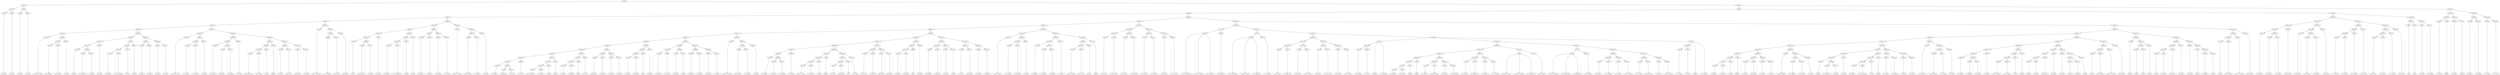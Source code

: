 digraph sample{
"L2506(0)"->"[C  E  G](0)"
"L2506(1)"->"[C  E  G](1)"
"L6083(2)"->"L2506(0)"
"L6083(2)"->"L2506(1)"
"L2506(2)"->"[C  E  G](2)"
"L2506(3)"->"[C  E  G](3)"
"L6083(3)"->"L2506(2)"
"L6083(3)"->"L2506(3)"
"L6083(1)"->"L6083(2)"
"L6083(1)"->"L6083(3)"
"L4242(0)"->"[Cis  D  F  G  B](0)"
"L3904(0)"->"[D  F  G  B](0)"
"L3637(0)"->"[F  G  A  B](0)"
"L6083(13)"->"L3904(0)"
"L6083(13)"->"L3637(0)"
"L4839(0)"->"[F  G  B](0)"
"L6083(12)"->"L6083(13)"
"L6083(12)"->"L4839(0)"
"L6083(11)"->"L4242(0)"
"L6083(11)"->"L6083(12)"
"L2394(0)"->"[C  E](0)"
"L4003(0)"->"[D  E  Gis  B](0)"
"L3715(0)"->"[C  E  A](0)"
"L6083(18)"->"L4003(0)"
"L6083(18)"->"L3715(0)"
"L6083(17)"->"L2394(0)"
"L6083(17)"->"L6083(18)"
"L2557(0)"->"[D  F  A](0)"
"L6083(16)"->"L6083(17)"
"L6083(16)"->"L2557(0)"
"L5211(0)"->"[D  E  Gis](0)"
"L4879(0)"->"[C  D  E  Gis  B](0)"
"L6083(21)"->"L5211(0)"
"L6083(21)"->"L4879(0)"
"L4247(0)"->"[C  A](0)"
"L6083(20)"->"L6083(21)"
"L6083(20)"->"L4247(0)"
"L4247(1)"->"[C  A](1)"
"L6083(19)"->"L6083(20)"
"L6083(19)"->"L4247(1)"
"L6083(15)"->"L6083(16)"
"L6083(15)"->"L6083(19)"
"L2506(4)"->"[C  E  G](4)"
"L2506(5)"->"[C  E  G](5)"
"L6083(23)"->"L2506(4)"
"L6083(23)"->"L2506(5)"
"L2506(6)"->"[C  E  G](6)"
"L2506(7)"->"[C  E  G](7)"
"L6083(24)"->"L2506(6)"
"L6083(24)"->"L2506(7)"
"L6083(22)"->"L6083(23)"
"L6083(22)"->"L6083(24)"
"L6083(14)"->"L6083(15)"
"L6083(14)"->"L6083(22)"
"L6083(10)"->"L6083(11)"
"L6083(10)"->"L6083(14)"
"L4242(1)"->"[Cis  D  F  G  B](1)"
"L3904(1)"->"[D  F  G  B](1)"
"L3637(1)"->"[F  G  A  B](1)"
"L6083(28)"->"L3904(1)"
"L6083(28)"->"L3637(1)"
"L4839(1)"->"[F  G  B](1)"
"L6083(27)"->"L6083(28)"
"L6083(27)"->"L4839(1)"
"L6083(26)"->"L4242(1)"
"L6083(26)"->"L6083(27)"
"L-1906(0)"->"[C  G  Ais](0)"
"L5073(0)"->"[C  Fis  A](0)"
"L4221(0)"->"[C  F  Gis](0)"
"L6083(32)"->"L5073(0)"
"L6083(32)"->"L4221(0)"
"L6083(31)"->"L-1906(0)"
"L6083(31)"->"L6083(32)"
"L2506(8)"->"[C  E  G](8)"
"L6083(30)"->"L6083(31)"
"L6083(30)"->"L2506(8)"
"L3972(0)"->"[D  E  F  G  B](0)"
"L3904(2)"->"[D  F  G  B](2)"
"L6083(36)"->"L3972(0)"
"L6083(36)"->"L3904(2)"
"L2394(1)"->"[C  E](1)"
"L6083(35)"->"L6083(36)"
"L6083(35)"->"L2394(1)"
"L1758(0)"->"[rest](0)"
"L6083(34)"->"L6083(35)"
"L6083(34)"->"L1758(0)"
"L2506(9)"->"[C  E  G](9)"
"L2506(10)"->"[C  E  G](10)"
"L6083(38)"->"L2506(9)"
"L6083(38)"->"L2506(10)"
"L2506(11)"->"[C  E  G](11)"
"L2506(12)"->"[C  E  G](12)"
"L6083(39)"->"L2506(11)"
"L6083(39)"->"L2506(12)"
"L6083(37)"->"L6083(38)"
"L6083(37)"->"L6083(39)"
"L6083(33)"->"L6083(34)"
"L6083(33)"->"L6083(37)"
"L6083(29)"->"L6083(30)"
"L6083(29)"->"L6083(33)"
"L6083(25)"->"L6083(26)"
"L6083(25)"->"L6083(29)"
"L6083(9)"->"L6083(10)"
"L6083(9)"->"L6083(25)"
"L4242(2)"->"[Cis  D  F  G  B](2)"
"L3904(3)"->"[D  F  G  B](3)"
"L3637(2)"->"[F  G  A  B](2)"
"L6083(42)"->"L3904(3)"
"L6083(42)"->"L3637(2)"
"L4839(2)"->"[F  G  B](2)"
"L6083(41)"->"L6083(42)"
"L6083(41)"->"L4839(2)"
"L6083(40)"->"L4242(2)"
"L6083(40)"->"L6083(41)"
"L6083(8)"->"L6083(9)"
"L6083(8)"->"L6083(40)"
"L2394(2)"->"[C  E](2)"
"L4003(1)"->"[D  E  Gis  B](1)"
"L3715(1)"->"[C  E  A](1)"
"L6083(48)"->"L4003(1)"
"L6083(48)"->"L3715(1)"
"L6083(47)"->"L2394(2)"
"L6083(47)"->"L6083(48)"
"L2557(1)"->"[D  F  A](1)"
"L6083(46)"->"L6083(47)"
"L6083(46)"->"L2557(1)"
"L5211(1)"->"[D  E  Gis](1)"
"L4879(1)"->"[C  D  E  Gis  B](1)"
"L6083(51)"->"L5211(1)"
"L6083(51)"->"L4879(1)"
"L4247(2)"->"[C  A](2)"
"L6083(50)"->"L6083(51)"
"L6083(50)"->"L4247(2)"
"L4247(3)"->"[C  A](3)"
"L6083(49)"->"L6083(50)"
"L6083(49)"->"L4247(3)"
"L6083(45)"->"L6083(46)"
"L6083(45)"->"L6083(49)"
"L2506(13)"->"[C  E  G](13)"
"L2506(14)"->"[C  E  G](14)"
"L6083(53)"->"L2506(13)"
"L6083(53)"->"L2506(14)"
"L2506(15)"->"[C  E  G](15)"
"L2506(16)"->"[C  E  G](16)"
"L6083(54)"->"L2506(15)"
"L6083(54)"->"L2506(16)"
"L6083(52)"->"L6083(53)"
"L6083(52)"->"L6083(54)"
"L6083(44)"->"L6083(45)"
"L6083(44)"->"L6083(52)"
"L4242(3)"->"[Cis  D  F  G  B](3)"
"L3904(4)"->"[D  F  G  B](4)"
"L3637(3)"->"[F  G  A  B](3)"
"L6083(57)"->"L3904(4)"
"L6083(57)"->"L3637(3)"
"L4839(3)"->"[F  G  B](3)"
"L6083(56)"->"L6083(57)"
"L6083(56)"->"L4839(3)"
"L6083(55)"->"L4242(3)"
"L6083(55)"->"L6083(56)"
"L6083(43)"->"L6083(44)"
"L6083(43)"->"L6083(55)"
"L6083(7)"->"L6083(8)"
"L6083(7)"->"L6083(43)"
"L-1906(1)"->"[C  G  Ais](1)"
"L5073(1)"->"[C  Fis  A](1)"
"L4221(1)"->"[C  F  Gis](1)"
"L6083(70)"->"L5073(1)"
"L6083(70)"->"L4221(1)"
"L6083(69)"->"L-1906(1)"
"L6083(69)"->"L6083(70)"
"L2506(17)"->"[C  E  G](17)"
"L6083(68)"->"L6083(69)"
"L6083(68)"->"L2506(17)"
"L3972(1)"->"[D  E  F  G  B](1)"
"L3904(5)"->"[D  F  G  B](5)"
"L6083(73)"->"L3972(1)"
"L6083(73)"->"L3904(5)"
"L2394(3)"->"[C  E](3)"
"L6083(72)"->"L6083(73)"
"L6083(72)"->"L2394(3)"
"L1758(1)"->"[rest](1)"
"L6083(71)"->"L6083(72)"
"L6083(71)"->"L1758(1)"
"L6083(67)"->"L6083(68)"
"L6083(67)"->"L6083(71)"
"L3634(0)"->"[C  G  B](0)"
"L4070(0)"->"[D  E  Fis](0)"
"L6083(76)"->"L3634(0)"
"L6083(76)"->"L4070(0)"
"L3980(0)"->"[G](0)"
"L6083(75)"->"L6083(76)"
"L6083(75)"->"L3980(0)"
"L1815(0)"->"[D  G  B](0)"
"L6083(74)"->"L6083(75)"
"L6083(74)"->"L1815(0)"
"L6083(66)"->"L6083(67)"
"L6083(66)"->"L6083(74)"
"L5483(0)"->"[C  Dis  G](0)"
"L5483(1)"->"[C  Dis  G](1)"
"L6083(78)"->"L5483(0)"
"L6083(78)"->"L5483(1)"
"L1815(1)"->"[D  G  B](1)"
"L1815(2)"->"[D  G  B](2)"
"L6083(79)"->"L1815(1)"
"L6083(79)"->"L1815(2)"
"L6083(77)"->"L6083(78)"
"L6083(77)"->"L6083(79)"
"L6083(65)"->"L6083(66)"
"L6083(65)"->"L6083(77)"
"L3634(1)"->"[C  G  B](1)"
"L4070(1)"->"[D  E  Fis](1)"
"L6083(82)"->"L3634(1)"
"L6083(82)"->"L4070(1)"
"L3980(1)"->"[G](1)"
"L6083(81)"->"L6083(82)"
"L6083(81)"->"L3980(1)"
"L4839(4)"->"[F  G  B](4)"
"L6083(80)"->"L6083(81)"
"L6083(80)"->"L4839(4)"
"L6083(64)"->"L6083(65)"
"L6083(64)"->"L6083(80)"
"L5483(2)"->"[C  Dis  G](2)"
"L5483(3)"->"[C  Dis  G](3)"
"L6083(85)"->"L5483(2)"
"L6083(85)"->"L5483(3)"
"L1815(3)"->"[D  G  B](3)"
"L4314(0)"->"[G  B](0)"
"L6083(86)"->"L1815(3)"
"L6083(86)"->"L4314(0)"
"L6083(84)"->"L6083(85)"
"L6083(84)"->"L6083(86)"
"L2506(18)"->"[C  E  G](18)"
"L2506(19)"->"[C  E  G](19)"
"L6083(88)"->"L2506(18)"
"L6083(88)"->"L2506(19)"
"L2506(20)"->"[C  E  G](20)"
"L2506(21)"->"[C  E  G](21)"
"L6083(89)"->"L2506(20)"
"L6083(89)"->"L2506(21)"
"L6083(87)"->"L6083(88)"
"L6083(87)"->"L6083(89)"
"L6083(83)"->"L6083(84)"
"L6083(83)"->"L6083(87)"
"L6083(63)"->"L6083(64)"
"L6083(63)"->"L6083(83)"
"L4242(4)"->"[Cis  D  F  G  B](4)"
"L3904(6)"->"[D  F  G  B](6)"
"L3637(4)"->"[F  G  A  B](4)"
"L6083(92)"->"L3904(6)"
"L6083(92)"->"L3637(4)"
"L4839(5)"->"[F  G  B](5)"
"L6083(91)"->"L6083(92)"
"L6083(91)"->"L4839(5)"
"L6083(90)"->"L4242(4)"
"L6083(90)"->"L6083(91)"
"L6083(62)"->"L6083(63)"
"L6083(62)"->"L6083(90)"
"L-1906(2)"->"[C  G  Ais](2)"
"L5073(2)"->"[C  Fis  A](2)"
"L4221(2)"->"[C  F  Gis](2)"
"L6083(99)"->"L5073(2)"
"L6083(99)"->"L4221(2)"
"L6083(98)"->"L-1906(2)"
"L6083(98)"->"L6083(99)"
"L2506(22)"->"[C  E  G](22)"
"L6083(97)"->"L6083(98)"
"L6083(97)"->"L2506(22)"
"L3972(2)"->"[D  E  F  G  B](2)"
"L3904(7)"->"[D  F  G  B](7)"
"L6083(103)"->"L3972(2)"
"L6083(103)"->"L3904(7)"
"L2394(4)"->"[C  E](4)"
"L6083(102)"->"L6083(103)"
"L6083(102)"->"L2394(4)"
"L1758(2)"->"[rest](2)"
"L6083(101)"->"L6083(102)"
"L6083(101)"->"L1758(2)"
"L3634(2)"->"[C  G  B](2)"
"L4070(2)"->"[D  E  Fis](2)"
"L6083(106)"->"L3634(2)"
"L6083(106)"->"L4070(2)"
"L3980(2)"->"[G](2)"
"L6083(105)"->"L6083(106)"
"L6083(105)"->"L3980(2)"
"L1815(4)"->"[D  G  B](4)"
"L6083(104)"->"L6083(105)"
"L6083(104)"->"L1815(4)"
"L6083(100)"->"L6083(101)"
"L6083(100)"->"L6083(104)"
"L6083(96)"->"L6083(97)"
"L6083(96)"->"L6083(100)"
"L5483(4)"->"[C  Dis  G](4)"
"L5483(5)"->"[C  Dis  G](5)"
"L6083(108)"->"L5483(4)"
"L6083(108)"->"L5483(5)"
"L1815(5)"->"[D  G  B](5)"
"L1815(6)"->"[D  G  B](6)"
"L6083(109)"->"L1815(5)"
"L6083(109)"->"L1815(6)"
"L6083(107)"->"L6083(108)"
"L6083(107)"->"L6083(109)"
"L6083(95)"->"L6083(96)"
"L6083(95)"->"L6083(107)"
"L3634(3)"->"[C  G  B](3)"
"L4070(3)"->"[D  E  Fis](3)"
"L6083(112)"->"L3634(3)"
"L6083(112)"->"L4070(3)"
"L3980(3)"->"[G](3)"
"L6083(111)"->"L6083(112)"
"L6083(111)"->"L3980(3)"
"L4839(6)"->"[F  G  B](6)"
"L6083(110)"->"L6083(111)"
"L6083(110)"->"L4839(6)"
"L6083(94)"->"L6083(95)"
"L6083(94)"->"L6083(110)"
"L5483(6)"->"[C  Dis  G](6)"
"L5483(7)"->"[C  Dis  G](7)"
"L6083(115)"->"L5483(6)"
"L6083(115)"->"L5483(7)"
"L1815(7)"->"[D  G  B](7)"
"L4314(1)"->"[G  B](1)"
"L6083(116)"->"L1815(7)"
"L6083(116)"->"L4314(1)"
"L6083(114)"->"L6083(115)"
"L6083(114)"->"L6083(116)"
"L2506(23)"->"[C  E  G](23)"
"L2506(24)"->"[C  E  G](24)"
"L6083(118)"->"L2506(23)"
"L6083(118)"->"L2506(24)"
"L2506(25)"->"[C  E  G](25)"
"L2506(26)"->"[C  E  G](26)"
"L6083(119)"->"L2506(25)"
"L6083(119)"->"L2506(26)"
"L6083(117)"->"L6083(118)"
"L6083(117)"->"L6083(119)"
"L6083(113)"->"L6083(114)"
"L6083(113)"->"L6083(117)"
"L6083(93)"->"L6083(94)"
"L6083(93)"->"L6083(113)"
"L6083(61)"->"L6083(62)"
"L6083(61)"->"L6083(93)"
"L4242(5)"->"[Cis  D  F  G  B](5)"
"L3904(8)"->"[D  F  G  B](8)"
"L3637(5)"->"[F  G  A  B](5)"
"L6083(123)"->"L3904(8)"
"L6083(123)"->"L3637(5)"
"L4839(7)"->"[F  G  B](7)"
"L6083(122)"->"L6083(123)"
"L6083(122)"->"L4839(7)"
"L6083(121)"->"L4242(5)"
"L6083(121)"->"L6083(122)"
"L-1906(3)"->"[C  G  Ais](3)"
"L5073(3)"->"[C  Fis  A](3)"
"L4221(3)"->"[C  F  Gis](3)"
"L6083(127)"->"L5073(3)"
"L6083(127)"->"L4221(3)"
"L6083(126)"->"L-1906(3)"
"L6083(126)"->"L6083(127)"
"L2506(27)"->"[C  E  G](27)"
"L6083(125)"->"L6083(126)"
"L6083(125)"->"L2506(27)"
"L3972(3)"->"[D  E  F  G  B](3)"
"L3904(9)"->"[D  F  G  B](9)"
"L6083(130)"->"L3972(3)"
"L6083(130)"->"L3904(9)"
"L2394(5)"->"[C  E](5)"
"L6083(129)"->"L6083(130)"
"L6083(129)"->"L2394(5)"
"L1758(3)"->"[rest](3)"
"L6083(128)"->"L6083(129)"
"L6083(128)"->"L1758(3)"
"L6083(124)"->"L6083(125)"
"L6083(124)"->"L6083(128)"
"L6083(120)"->"L6083(121)"
"L6083(120)"->"L6083(124)"
"L6083(60)"->"L6083(61)"
"L6083(60)"->"L6083(120)"
"L3475(0)"->"[C  F  G  A](0)"
"L-2247(0)"->"[C  D  E  F  A](0)"
"L6083(133)"->"L3475(0)"
"L6083(133)"->"L-2247(0)"
"L4780(0)"->"[C  D  F  A](0)"
"L3963(0)"->"[C  D  F  A  B](0)"
"L6083(134)"->"L4780(0)"
"L6083(134)"->"L3963(0)"
"L6083(132)"->"L6083(133)"
"L6083(132)"->"L6083(134)"
"L3475(1)"->"[C  F  G  A](1)"
"L-2247(1)"->"[C  D  E  F  A](1)"
"L6083(136)"->"L3475(1)"
"L6083(136)"->"L-2247(1)"
"L4780(1)"->"[C  D  F  A](1)"
"L3963(1)"->"[C  D  F  A  B](1)"
"L6083(137)"->"L4780(1)"
"L6083(137)"->"L3963(1)"
"L6083(135)"->"L6083(136)"
"L6083(135)"->"L6083(137)"
"L6083(131)"->"L6083(132)"
"L6083(131)"->"L6083(135)"
"L6083(59)"->"L6083(60)"
"L6083(59)"->"L6083(131)"
"L5638(0)"->"[C  Cis  D  E  Ais](0)"
"L5638(0)"->"[C  Dis  E  F  Ais](0)"
"L5638(0)"->"[C  E  Fis  Ais](0)"
"L2561(0)"->"[C  E  G  Ais](0)"
"L5731(0)"->"L5638(0)"
"L5731(0)"->"L2561(0)"
"L5638(1)"->"[C  Cis  D  E  Ais](1)"
"L5638(1)"->"[C  Dis  E  F  Ais](1)"
"L5638(1)"->"[C  E  Fis  Ais](1)"
"L2561(1)"->"[C  E  G  Ais](1)"
"L5731(1)"->"L5638(1)"
"L5731(1)"->"L2561(1)"
"L3475(2)"->"[C  F  G  A](2)"
"L-2247(2)"->"[C  D  E  F  A](2)"
"L6083(144)"->"L3475(2)"
"L6083(144)"->"L-2247(2)"
"L4780(2)"->"[C  D  F  A](2)"
"L3963(2)"->"[C  D  F  A  B](2)"
"L6083(145)"->"L4780(2)"
"L6083(145)"->"L3963(2)"
"L6083(143)"->"L6083(144)"
"L6083(143)"->"L6083(145)"
"L3475(3)"->"[C  F  G  A](3)"
"L-2247(3)"->"[C  D  E  F  A](3)"
"L6083(147)"->"L3475(3)"
"L6083(147)"->"L-2247(3)"
"L4780(3)"->"[C  D  F  A](3)"
"L3963(3)"->"[C  D  F  A  B](3)"
"L6083(148)"->"L4780(3)"
"L6083(148)"->"L3963(3)"
"L6083(146)"->"L6083(147)"
"L6083(146)"->"L6083(148)"
"L6083(142)"->"L6083(143)"
"L6083(142)"->"L6083(146)"
"L3475(4)"->"[C  F  G  A](4)"
"L-2006(0)"->"[C  D  E](0)"
"L6083(149)"->"L3475(4)"
"L6083(149)"->"L-2006(0)"
"L5705(0)"->"[C  Ais](0)"
"L5705(0)"->"L6083(149)"
"L5705(0)"->"[C  G  A  Ais](0)"
"L5501(0)"->"[F  A  Ais](0)"
"L-2162(0)"->"[C  D  E  A](0)"
"L6079(0)"->"L5501(0)"
"L6079(0)"->"L-2162(0)"
"L5104(0)"->"[F  A](0)"
"L6083(155)"->"L6079(0)"
"L6083(155)"->"L5104(0)"
"L1758(4)"->"[rest](4)"
"L6083(154)"->"L6083(155)"
"L6083(154)"->"L1758(4)"
"L3475(5)"->"[C  F  G  A](5)"
"L-2247(4)"->"[C  D  E  F  A](4)"
"L6083(157)"->"L3475(5)"
"L6083(157)"->"L-2247(4)"
"L4780(4)"->"[C  D  F  A](4)"
"L3963(4)"->"[C  D  F  A  B](4)"
"L6083(158)"->"L4780(4)"
"L6083(158)"->"L3963(4)"
"L6083(156)"->"L6083(157)"
"L6083(156)"->"L6083(158)"
"L6083(153)"->"L6083(154)"
"L6083(153)"->"L6083(156)"
"L3475(6)"->"[C  F  G  A](6)"
"L-2247(5)"->"[C  D  E  F  A](5)"
"L6083(160)"->"L3475(6)"
"L6083(160)"->"L-2247(5)"
"L4780(5)"->"[C  D  F  A](5)"
"L3963(5)"->"[C  D  F  A  B](5)"
"L6083(161)"->"L4780(5)"
"L6083(161)"->"L3963(5)"
"L6083(159)"->"L6083(160)"
"L6083(159)"->"L6083(161)"
"L6083(152)"->"L6083(153)"
"L6083(152)"->"L6083(159)"
"L5638(2)"->"[C  Cis  D  E  Ais](2)"
"L5638(2)"->"[C  Dis  E  F  Ais](2)"
"L5638(2)"->"[C  E  Fis  Ais](2)"
"L2561(2)"->"[C  E  G  Ais](2)"
"L5731(2)"->"L5638(2)"
"L5731(2)"->"L2561(2)"
"L6083(151)"->"L6083(152)"
"L6083(151)"->"L5731(2)"
"L5638(3)"->"[C  Cis  D  E  Ais](3)"
"L5638(3)"->"[C  Dis  E  F  Ais](3)"
"L5638(3)"->"[C  E  Fis  Ais](3)"
"L2561(3)"->"[C  E  G  Ais](3)"
"L5731(3)"->"L5638(3)"
"L5731(3)"->"L2561(3)"
"L3475(7)"->"[C  F  G  A](7)"
"L-2247(6)"->"[C  D  E  F  A](6)"
"L6083(165)"->"L3475(7)"
"L6083(165)"->"L-2247(6)"
"L4780(6)"->"[C  D  F  A](6)"
"L3963(6)"->"[C  D  F  A  B](6)"
"L6083(166)"->"L4780(6)"
"L6083(166)"->"L3963(6)"
"L6083(164)"->"L6083(165)"
"L6083(164)"->"L6083(166)"
"L3475(8)"->"[C  F  G  A](8)"
"L-2247(7)"->"[C  D  E  F  A](7)"
"L6083(168)"->"L3475(8)"
"L6083(168)"->"L-2247(7)"
"L4780(7)"->"[C  D  F  A](7)"
"L3963(7)"->"[C  D  F  A  B](7)"
"L6083(169)"->"L4780(7)"
"L6083(169)"->"L3963(7)"
"L6083(167)"->"L6083(168)"
"L6083(167)"->"L6083(169)"
"L6083(163)"->"L6083(164)"
"L6083(163)"->"L6083(167)"
"L6083(162)"->"L5731(3)"
"L6083(162)"->"L6083(163)"
"L6083(150)"->"L6083(151)"
"L6083(150)"->"L6083(162)"
"L3475(9)"->"[C  F  G  A](9)"
"L-2006(1)"->"[C  D  E](1)"
"L6083(170)"->"L3475(9)"
"L6083(170)"->"L-2006(1)"
"L5705(1)"->"[C  Ais](1)"
"L5705(1)"->"L6083(170)"
"L5705(1)"->"[C  G  A  Ais](1)"
"L6082(0)"->"L5705(0)"
"L6082(0)"->"L6083(150)"
"L6082(0)"->"L5705(1)"
"L6083(141)"->"L6083(142)"
"L6083(141)"->"L6082(0)"
"L6083(140)"->"L5731(1)"
"L6083(140)"->"L6083(141)"
"L6083(139)"->"L5731(0)"
"L6083(139)"->"L6083(140)"
"L5501(1)"->"[F  A  Ais](1)"
"L-2162(1)"->"[C  D  E  A](1)"
"L6079(1)"->"L5501(1)"
"L6079(1)"->"L-2162(1)"
"L5104(1)"->"[F  A](1)"
"L6083(179)"->"L6079(1)"
"L6083(179)"->"L5104(1)"
"L1758(5)"->"[rest](5)"
"L6083(178)"->"L6083(179)"
"L6083(178)"->"L1758(5)"
"L2506(28)"->"[C  E  G](28)"
"L2506(29)"->"[C  E  G](29)"
"L6083(181)"->"L2506(28)"
"L6083(181)"->"L2506(29)"
"L2506(30)"->"[C  E  G](30)"
"L2506(31)"->"[C  E  G](31)"
"L6083(182)"->"L2506(30)"
"L6083(182)"->"L2506(31)"
"L6083(180)"->"L6083(181)"
"L6083(180)"->"L6083(182)"
"L6083(177)"->"L6083(178)"
"L6083(177)"->"L6083(180)"
"L4242(6)"->"[Cis  D  F  G  B](6)"
"L3904(10)"->"[D  F  G  B](10)"
"L3637(6)"->"[F  G  A  B](6)"
"L6083(185)"->"L3904(10)"
"L6083(185)"->"L3637(6)"
"L4839(8)"->"[F  G  B](8)"
"L6083(184)"->"L6083(185)"
"L6083(184)"->"L4839(8)"
"L6083(183)"->"L4242(6)"
"L6083(183)"->"L6083(184)"
"L6083(176)"->"L6083(177)"
"L6083(176)"->"L6083(183)"
"L2394(6)"->"[C  E](6)"
"L4003(2)"->"[D  E  Gis  B](2)"
"L3715(2)"->"[C  E  A](2)"
"L6083(190)"->"L4003(2)"
"L6083(190)"->"L3715(2)"
"L6083(189)"->"L2394(6)"
"L6083(189)"->"L6083(190)"
"L2557(2)"->"[D  F  A](2)"
"L6083(188)"->"L6083(189)"
"L6083(188)"->"L2557(2)"
"L5211(2)"->"[D  E  Gis](2)"
"L4879(2)"->"[C  D  E  Gis  B](2)"
"L6083(193)"->"L5211(2)"
"L6083(193)"->"L4879(2)"
"L4247(4)"->"[C  A](4)"
"L6083(192)"->"L6083(193)"
"L6083(192)"->"L4247(4)"
"L4247(5)"->"[C  A](5)"
"L6083(191)"->"L6083(192)"
"L6083(191)"->"L4247(5)"
"L6083(187)"->"L6083(188)"
"L6083(187)"->"L6083(191)"
"L2506(32)"->"[C  E  G](32)"
"L2506(33)"->"[C  E  G](33)"
"L6083(195)"->"L2506(32)"
"L6083(195)"->"L2506(33)"
"L2506(34)"->"[C  E  G](34)"
"L2506(35)"->"[C  E  G](35)"
"L6083(196)"->"L2506(34)"
"L6083(196)"->"L2506(35)"
"L6083(194)"->"L6083(195)"
"L6083(194)"->"L6083(196)"
"L6083(186)"->"L6083(187)"
"L6083(186)"->"L6083(194)"
"L6083(175)"->"L6083(176)"
"L6083(175)"->"L6083(186)"
"L4242(7)"->"[Cis  D  F  G  B](7)"
"L3904(11)"->"[D  F  G  B](11)"
"L3637(7)"->"[F  G  A  B](7)"
"L6083(199)"->"L3904(11)"
"L6083(199)"->"L3637(7)"
"L4839(9)"->"[F  G  B](9)"
"L6083(198)"->"L6083(199)"
"L6083(198)"->"L4839(9)"
"L6083(197)"->"L4242(7)"
"L6083(197)"->"L6083(198)"
"L6083(174)"->"L6083(175)"
"L6083(174)"->"L6083(197)"
"L-1906(4)"->"[C  G  Ais](4)"
"L5073(4)"->"[C  Fis  A](4)"
"L4221(4)"->"[C  F  Gis](4)"
"L6083(205)"->"L5073(4)"
"L6083(205)"->"L4221(4)"
"L6083(204)"->"L-1906(4)"
"L6083(204)"->"L6083(205)"
"L2506(36)"->"[C  E  G](36)"
"L6083(203)"->"L6083(204)"
"L6083(203)"->"L2506(36)"
"L3972(4)"->"[D  E  F  G  B](4)"
"L3904(12)"->"[D  F  G  B](12)"
"L6083(208)"->"L3972(4)"
"L6083(208)"->"L3904(12)"
"L2394(7)"->"[C  E](7)"
"L6083(207)"->"L6083(208)"
"L6083(207)"->"L2394(7)"
"L1758(6)"->"[rest](6)"
"L6083(206)"->"L6083(207)"
"L6083(206)"->"L1758(6)"
"L6083(202)"->"L6083(203)"
"L6083(202)"->"L6083(206)"
"L4314(2)"->"[G  B](2)"
"L1821(0)"->"[C  G  A](0)"
"L6083(212)"->"L4314(2)"
"L6083(212)"->"L1821(0)"
"L-2136(0)"->"[Cis  G  Ais](0)"
"L6083(211)"->"L6083(212)"
"L6083(211)"->"L-2136(0)"
"L1815(8)"->"[D  G  B](8)"
"L6083(210)"->"L6083(211)"
"L6083(210)"->"L1815(8)"
"L2506(37)"->"[C  E  G](37)"
"L4197(0)"->"[E  G](0)"
"L2506(38)"->"[C  E  G](38)"
"L6083(215)"->"L4197(0)"
"L6083(215)"->"L2506(38)"
"L2394(8)"->"[C  E](8)"
"L6083(214)"->"L6083(215)"
"L6083(214)"->"L2394(8)"
"L6083(213)"->"L2506(37)"
"L6083(213)"->"L6083(214)"
"L6083(209)"->"L6083(210)"
"L6083(209)"->"L6083(213)"
"L6083(201)"->"L6083(202)"
"L6083(201)"->"L6083(209)"
"L4314(3)"->"[G  B](3)"
"L3904(13)"->"[D  F  G  B](13)"
"L6083(218)"->"L4314(3)"
"L6083(218)"->"L3904(13)"
"L4242(8)"->"[Cis  D  F  G  B](8)"
"L6083(217)"->"L6083(218)"
"L6083(217)"->"L4242(8)"
"L-2090(0)"->"[E  F  G  B](0)"
"L6083(216)"->"L6083(217)"
"L6083(216)"->"L-2090(0)"
"L6083(200)"->"L6083(201)"
"L6083(200)"->"L6083(216)"
"L6083(173)"->"L6083(174)"
"L6083(173)"->"L6083(200)"
"L2394(9)"->"[C  E](9)"
"L3926(0)"->"[E  B](0)"
"L4372(0)"->"[C  D](0)"
"L6083(222)"->"L3926(0)"
"L6083(222)"->"L4372(0)"
"L3389(0)"->"[A  B](0)"
"L6083(221)"->"L6083(222)"
"L6083(221)"->"L3389(0)"
"L6083(220)"->"L2394(9)"
"L6083(220)"->"L6083(221)"
"L4314(4)"->"[G  B](4)"
"L1821(1)"->"[C  G  A](1)"
"L6083(226)"->"L4314(4)"
"L6083(226)"->"L1821(1)"
"L-2136(1)"->"[Cis  G  Ais](1)"
"L6083(225)"->"L6083(226)"
"L6083(225)"->"L-2136(1)"
"L1815(9)"->"[D  G  B](9)"
"L6083(224)"->"L6083(225)"
"L6083(224)"->"L1815(9)"
"L2506(39)"->"[C  E  G](39)"
"L4197(1)"->"[E  G](1)"
"L2506(40)"->"[C  E  G](40)"
"L2394(10)"->"[C  E](10)"
"L6083(229)"->"L2506(40)"
"L6083(229)"->"L2394(10)"
"L6083(228)"->"L4197(1)"
"L6083(228)"->"L6083(229)"
"L6083(227)"->"L2506(39)"
"L6083(227)"->"L6083(228)"
"L6083(223)"->"L6083(224)"
"L6083(223)"->"L6083(227)"
"L6083(219)"->"L6083(220)"
"L6083(219)"->"L6083(223)"
"L6083(172)"->"L6083(173)"
"L6083(172)"->"L6083(219)"
"L4314(5)"->"[G  B](5)"
"L3904(14)"->"[D  F  G  B](14)"
"L6083(232)"->"L4314(5)"
"L6083(232)"->"L3904(14)"
"L4242(9)"->"[Cis  D  F  G  B](9)"
"L6083(231)"->"L6083(232)"
"L6083(231)"->"L4242(9)"
"L-2090(1)"->"[E  F  G  B](1)"
"L6083(230)"->"L6083(231)"
"L6083(230)"->"L-2090(1)"
"L6083(171)"->"L6083(172)"
"L6083(171)"->"L6083(230)"
"L6083(138)"->"L6083(139)"
"L6083(138)"->"L6083(171)"
"L6083(58)"->"L6083(59)"
"L6083(58)"->"L6083(138)"
"L6083(6)"->"L6083(7)"
"L6083(6)"->"L6083(58)"
"L3372(0)"->"[C  D  E  F](0)"
"L5027(0)"->"[C  G  A  B](0)"
"L5027(1)"->"[C  G  A  B](1)"
"L6083(238)"->"L5027(0)"
"L6083(238)"->"L5027(1)"
"L6083(237)"->"L3372(0)"
"L6083(237)"->"L6083(238)"
"L4428(0)"->"[D  E  F  G](0)"
"L6083(236)"->"L6083(237)"
"L6083(236)"->"L4428(0)"
"L3372(1)"->"[C  D  E  F](1)"
"L5027(2)"->"[C  G  A  B](2)"
"L5027(3)"->"[C  G  A  B](3)"
"L6083(241)"->"L5027(2)"
"L6083(241)"->"L5027(3)"
"L6083(240)"->"L3372(1)"
"L6083(240)"->"L6083(241)"
"L4428(1)"->"[D  E  F  G](1)"
"L6083(239)"->"L6083(240)"
"L6083(239)"->"L4428(1)"
"L6083(235)"->"L6083(236)"
"L6083(235)"->"L6083(239)"
"L4579(0)"->"[C  E  F  G](0)"
"L3749(0)"->"[C  D  A  B](0)"
"L6083(245)"->"L4579(0)"
"L6083(245)"->"L3749(0)"
"L5027(4)"->"[C  G  A  B](4)"
"L6083(244)"->"L6083(245)"
"L6083(244)"->"L5027(4)"
"L4428(2)"->"[D  E  F  G](2)"
"L6083(243)"->"L6083(244)"
"L6083(243)"->"L4428(2)"
"L4579(1)"->"[C  E  F  G](1)"
"L3749(1)"->"[C  D  A  B](1)"
"L6083(248)"->"L4579(1)"
"L6083(248)"->"L3749(1)"
"L5027(5)"->"[C  G  A  B](5)"
"L6083(247)"->"L6083(248)"
"L6083(247)"->"L5027(5)"
"L4428(3)"->"[D  E  F  G](3)"
"L6083(246)"->"L6083(247)"
"L6083(246)"->"L4428(3)"
"L6083(242)"->"L6083(243)"
"L6083(242)"->"L6083(246)"
"L6083(234)"->"L6083(235)"
"L6083(234)"->"L6083(242)"
"L-724(0)"->"[C](0)"
"L1758(7)"->"[rest](7)"
"L6083(250)"->"L-724(0)"
"L6083(250)"->"L1758(7)"
"L5275(0)"->"[C  F  A](0)"
"L4221(5)"->"[C  F  Gis](5)"
"L6083(251)"->"L5275(0)"
"L6083(251)"->"L4221(5)"
"L6083(249)"->"L6083(250)"
"L6083(249)"->"L6083(251)"
"L6083(233)"->"L6083(234)"
"L6083(233)"->"L6083(249)"
"L6083(5)"->"L6083(6)"
"L6083(5)"->"L6083(233)"
"L2506(41)"->"[C  E  G](41)"
"L1758(8)"->"[rest](8)"
"L6083(254)"->"L2506(41)"
"L6083(254)"->"L1758(8)"
"L2506(42)"->"[C  E  G](42)"
"L1758(9)"->"[rest](9)"
"L6083(255)"->"L2506(42)"
"L6083(255)"->"L1758(9)"
"L6083(253)"->"L6083(254)"
"L6083(253)"->"L6083(255)"
"L2506(43)"->"[C  E  G](43)"
"L2506(44)"->"[C  E  G](44)"
"L6083(257)"->"L2506(43)"
"L6083(257)"->"L2506(44)"
"L2506(45)"->"[C  E  G](45)"
"L2506(46)"->"[C  E  G](46)"
"L6083(258)"->"L2506(45)"
"L6083(258)"->"L2506(46)"
"L6083(256)"->"L6083(257)"
"L6083(256)"->"L6083(258)"
"L6083(252)"->"L6083(253)"
"L6083(252)"->"L6083(256)"
"L6083(4)"->"L6083(5)"
"L6083(4)"->"L6083(252)"
"L6083(0)"->"L6083(1)"
"L6083(0)"->"L6083(4)"
{rank = min; "L6083(0)"}
{rank = same; "L6083(1)"; "L6083(4)";}
{rank = same; "L6083(2)"; "L6083(3)"; "L6083(5)"; "L6083(252)";}
{rank = same; "L2506(0)"; "L2506(1)"; "L2506(2)"; "L2506(3)"; "L6083(6)"; "L6083(233)"; "L6083(253)"; "L6083(256)";}
{rank = same; "L6083(7)"; "L6083(58)"; "L6083(234)"; "L6083(249)"; "L6083(254)"; "L6083(255)"; "L6083(257)"; "L6083(258)";}
{rank = same; "L6083(8)"; "L6083(43)"; "L6083(59)"; "L6083(138)"; "L6083(235)"; "L6083(242)"; "L6083(250)"; "L6083(251)"; "L2506(41)"; "L1758(8)"; "L2506(42)"; "L1758(9)"; "L2506(43)"; "L2506(44)"; "L2506(45)"; "L2506(46)";}
{rank = same; "L6083(9)"; "L6083(40)"; "L6083(44)"; "L6083(55)"; "L6083(60)"; "L6083(131)"; "L6083(139)"; "L6083(171)"; "L6083(236)"; "L6083(239)"; "L6083(243)"; "L6083(246)"; "L-724(0)"; "L1758(7)"; "L5275(0)"; "L4221(5)";}
{rank = same; "L6083(10)"; "L6083(25)"; "L4242(2)"; "L6083(41)"; "L6083(45)"; "L6083(52)"; "L4242(3)"; "L6083(56)"; "L6083(61)"; "L6083(120)"; "L6083(132)"; "L6083(135)"; "L5731(0)"; "L6083(140)"; "L6083(172)"; "L6083(230)"; "L6083(237)"; "L4428(0)"; "L6083(240)"; "L4428(1)"; "L6083(244)"; "L4428(2)"; "L6083(247)"; "L4428(3)";}
{rank = same; "L6083(11)"; "L6083(14)"; "L6083(26)"; "L6083(29)"; "L6083(42)"; "L4839(2)"; "L6083(46)"; "L6083(49)"; "L6083(53)"; "L6083(54)"; "L6083(57)"; "L4839(3)"; "L6083(62)"; "L6083(93)"; "L6083(121)"; "L6083(124)"; "L6083(133)"; "L6083(134)"; "L6083(136)"; "L6083(137)"; "L5638(0)"; "L2561(0)"; "L5731(1)"; "L6083(141)"; "L6083(173)"; "L6083(219)"; "L6083(231)"; "L-2090(1)"; "L3372(0)"; "L6083(238)"; "L3372(1)"; "L6083(241)"; "L6083(245)"; "L5027(4)"; "L6083(248)"; "L5027(5)";}
{rank = same; "L4242(0)"; "L6083(12)"; "L6083(15)"; "L6083(22)"; "L4242(1)"; "L6083(27)"; "L6083(30)"; "L6083(33)"; "L3904(3)"; "L3637(2)"; "L6083(47)"; "L2557(1)"; "L6083(50)"; "L4247(3)"; "L2506(13)"; "L2506(14)"; "L2506(15)"; "L2506(16)"; "L3904(4)"; "L3637(3)"; "L6083(63)"; "L6083(90)"; "L6083(94)"; "L6083(113)"; "L4242(5)"; "L6083(122)"; "L6083(125)"; "L6083(128)"; "L3475(0)"; "L-2247(0)"; "L4780(0)"; "L3963(0)"; "L3475(1)"; "L-2247(1)"; "L4780(1)"; "L3963(1)"; "L5638(1)"; "L2561(1)"; "L6083(142)"; "L6082(0)"; "L6083(174)"; "L6083(200)"; "L6083(220)"; "L6083(223)"; "L6083(232)"; "L4242(9)"; "L5027(0)"; "L5027(1)"; "L5027(2)"; "L5027(3)"; "L4579(0)"; "L3749(0)"; "L4579(1)"; "L3749(1)";}
{rank = same; "L6083(13)"; "L4839(0)"; "L6083(16)"; "L6083(19)"; "L6083(23)"; "L6083(24)"; "L6083(28)"; "L4839(1)"; "L6083(31)"; "L2506(8)"; "L6083(34)"; "L6083(37)"; "L2394(2)"; "L6083(48)"; "L6083(51)"; "L4247(2)"; "L6083(64)"; "L6083(83)"; "L4242(4)"; "L6083(91)"; "L6083(95)"; "L6083(110)"; "L6083(114)"; "L6083(117)"; "L6083(123)"; "L4839(7)"; "L6083(126)"; "L2506(27)"; "L6083(129)"; "L1758(3)"; "L6083(143)"; "L6083(146)"; "L5705(0)"; "L6083(150)"; "L5705(1)"; "L6083(175)"; "L6083(197)"; "L6083(201)"; "L6083(216)"; "L2394(9)"; "L6083(221)"; "L6083(224)"; "L6083(227)"; "L4314(5)"; "L3904(14)";}
{rank = same; "L3904(0)"; "L3637(0)"; "L6083(17)"; "L2557(0)"; "L6083(20)"; "L4247(1)"; "L2506(4)"; "L2506(5)"; "L2506(6)"; "L2506(7)"; "L3904(1)"; "L3637(1)"; "L-1906(0)"; "L6083(32)"; "L6083(35)"; "L1758(0)"; "L6083(38)"; "L6083(39)"; "L4003(1)"; "L3715(1)"; "L5211(1)"; "L4879(1)"; "L6083(65)"; "L6083(80)"; "L6083(84)"; "L6083(87)"; "L6083(92)"; "L4839(5)"; "L6083(96)"; "L6083(107)"; "L6083(111)"; "L4839(6)"; "L6083(115)"; "L6083(116)"; "L6083(118)"; "L6083(119)"; "L3904(8)"; "L3637(5)"; "L-1906(3)"; "L6083(127)"; "L6083(130)"; "L2394(5)"; "L6083(144)"; "L6083(145)"; "L6083(147)"; "L6083(148)"; "L6083(149)"; "L6083(151)"; "L6083(162)"; "L6083(170)"; "L6083(176)"; "L6083(186)"; "L4242(7)"; "L6083(198)"; "L6083(202)"; "L6083(209)"; "L6083(217)"; "L-2090(0)"; "L6083(222)"; "L3389(0)"; "L6083(225)"; "L1815(9)"; "L2506(39)"; "L6083(228)";}
{rank = same; "L2394(0)"; "L6083(18)"; "L6083(21)"; "L4247(0)"; "L5073(0)"; "L4221(0)"; "L6083(36)"; "L2394(1)"; "L2506(9)"; "L2506(10)"; "L2506(11)"; "L2506(12)"; "L6083(66)"; "L6083(77)"; "L6083(81)"; "L4839(4)"; "L6083(85)"; "L6083(86)"; "L6083(88)"; "L6083(89)"; "L3904(6)"; "L3637(4)"; "L6083(97)"; "L6083(100)"; "L6083(108)"; "L6083(109)"; "L6083(112)"; "L3980(3)"; "L5483(6)"; "L5483(7)"; "L1815(7)"; "L4314(1)"; "L2506(23)"; "L2506(24)"; "L2506(25)"; "L2506(26)"; "L5073(3)"; "L4221(3)"; "L3972(3)"; "L3904(9)"; "L3475(2)"; "L-2247(2)"; "L4780(2)"; "L3963(2)"; "L3475(3)"; "L-2247(3)"; "L4780(3)"; "L3963(3)"; "L3475(4)"; "L-2006(0)"; "L6083(152)"; "L5731(2)"; "L5731(3)"; "L6083(163)"; "L3475(9)"; "L-2006(1)"; "L6083(177)"; "L6083(183)"; "L6083(187)"; "L6083(194)"; "L6083(199)"; "L4839(9)"; "L6083(203)"; "L6083(206)"; "L6083(210)"; "L6083(213)"; "L6083(218)"; "L4242(8)"; "L3926(0)"; "L4372(0)"; "L6083(226)"; "L-2136(1)"; "L4197(1)"; "L6083(229)";}
{rank = same; "L4003(0)"; "L3715(0)"; "L5211(0)"; "L4879(0)"; "L3972(0)"; "L3904(2)"; "L6083(67)"; "L6083(74)"; "L6083(78)"; "L6083(79)"; "L6083(82)"; "L3980(1)"; "L5483(2)"; "L5483(3)"; "L1815(3)"; "L4314(0)"; "L2506(18)"; "L2506(19)"; "L2506(20)"; "L2506(21)"; "L6083(98)"; "L2506(22)"; "L6083(101)"; "L6083(104)"; "L5483(4)"; "L5483(5)"; "L1815(5)"; "L1815(6)"; "L3634(3)"; "L4070(3)"; "L6083(153)"; "L6083(159)"; "L5638(2)"; "L2561(2)"; "L5638(3)"; "L2561(3)"; "L6083(164)"; "L6083(167)"; "L6083(178)"; "L6083(180)"; "L4242(6)"; "L6083(184)"; "L6083(188)"; "L6083(191)"; "L6083(195)"; "L6083(196)"; "L3904(11)"; "L3637(7)"; "L6083(204)"; "L2506(36)"; "L6083(207)"; "L1758(6)"; "L6083(211)"; "L1815(8)"; "L2506(37)"; "L6083(214)"; "L4314(3)"; "L3904(13)"; "L4314(4)"; "L1821(1)"; "L2506(40)"; "L2394(10)";}
{rank = same; "L6083(68)"; "L6083(71)"; "L6083(75)"; "L1815(0)"; "L5483(0)"; "L5483(1)"; "L1815(1)"; "L1815(2)"; "L3634(1)"; "L4070(1)"; "L-1906(2)"; "L6083(99)"; "L6083(102)"; "L1758(2)"; "L6083(105)"; "L1815(4)"; "L6083(154)"; "L6083(156)"; "L6083(160)"; "L6083(161)"; "L6083(165)"; "L6083(166)"; "L6083(168)"; "L6083(169)"; "L6083(179)"; "L1758(5)"; "L6083(181)"; "L6083(182)"; "L6083(185)"; "L4839(8)"; "L6083(189)"; "L2557(2)"; "L6083(192)"; "L4247(5)"; "L2506(32)"; "L2506(33)"; "L2506(34)"; "L2506(35)"; "L-1906(4)"; "L6083(205)"; "L6083(208)"; "L2394(7)"; "L6083(212)"; "L-2136(0)"; "L6083(215)"; "L2394(8)";}
{rank = same; "L6083(69)"; "L2506(17)"; "L6083(72)"; "L1758(1)"; "L6083(76)"; "L3980(0)"; "L5073(2)"; "L4221(2)"; "L6083(103)"; "L2394(4)"; "L6083(106)"; "L3980(2)"; "L6083(155)"; "L1758(4)"; "L6083(157)"; "L6083(158)"; "L3475(6)"; "L-2247(5)"; "L4780(5)"; "L3963(5)"; "L3475(7)"; "L-2247(6)"; "L4780(6)"; "L3963(6)"; "L3475(8)"; "L-2247(7)"; "L4780(7)"; "L3963(7)"; "L6079(1)"; "L5104(1)"; "L2506(28)"; "L2506(29)"; "L2506(30)"; "L2506(31)"; "L3904(10)"; "L3637(6)"; "L2394(6)"; "L6083(190)"; "L6083(193)"; "L4247(4)"; "L5073(4)"; "L4221(4)"; "L3972(4)"; "L3904(12)"; "L4314(2)"; "L1821(0)"; "L4197(0)"; "L2506(38)";}
{rank = same; "L-1906(1)"; "L6083(70)"; "L6083(73)"; "L2394(3)"; "L3634(0)"; "L4070(0)"; "L3972(2)"; "L3904(7)"; "L3634(2)"; "L4070(2)"; "L6079(0)"; "L5104(0)"; "L3475(5)"; "L-2247(4)"; "L4780(4)"; "L3963(4)"; "L5501(1)"; "L-2162(1)"; "L4003(2)"; "L3715(2)"; "L5211(2)"; "L4879(2)";}
{rank = same; "L5073(1)"; "L4221(1)"; "L3972(1)"; "L3904(5)"; "L5501(0)"; "L-2162(0)";}
{rank = max; "[A  B](0)"; "[C  A](0)"; "[C  A](1)"; "[C  A](2)"; "[C  A](3)"; "[C  A](4)"; "[C  A](5)"; "[C  Ais](0)"; "[C  Ais](1)"; "[C  Cis  D  E  Ais](0)"; "[C  Cis  D  E  Ais](1)"; "[C  Cis  D  E  Ais](2)"; "[C  Cis  D  E  Ais](3)"; "[C  D  A  B](0)"; "[C  D  A  B](1)"; "[C  D  E  A](0)"; "[C  D  E  A](1)"; "[C  D  E  F  A](0)"; "[C  D  E  F  A](1)"; "[C  D  E  F  A](2)"; "[C  D  E  F  A](3)"; "[C  D  E  F  A](4)"; "[C  D  E  F  A](5)"; "[C  D  E  F  A](6)"; "[C  D  E  F  A](7)"; "[C  D  E  F](0)"; "[C  D  E  F](1)"; "[C  D  E  Gis  B](0)"; "[C  D  E  Gis  B](1)"; "[C  D  E  Gis  B](2)"; "[C  D  E](0)"; "[C  D  E](1)"; "[C  D  F  A  B](0)"; "[C  D  F  A  B](1)"; "[C  D  F  A  B](2)"; "[C  D  F  A  B](3)"; "[C  D  F  A  B](4)"; "[C  D  F  A  B](5)"; "[C  D  F  A  B](6)"; "[C  D  F  A  B](7)"; "[C  D  F  A](0)"; "[C  D  F  A](1)"; "[C  D  F  A](2)"; "[C  D  F  A](3)"; "[C  D  F  A](4)"; "[C  D  F  A](5)"; "[C  D  F  A](6)"; "[C  D  F  A](7)"; "[C  D](0)"; "[C  Dis  E  F  Ais](0)"; "[C  Dis  E  F  Ais](1)"; "[C  Dis  E  F  Ais](2)"; "[C  Dis  E  F  Ais](3)"; "[C  Dis  G](0)"; "[C  Dis  G](1)"; "[C  Dis  G](2)"; "[C  Dis  G](3)"; "[C  Dis  G](4)"; "[C  Dis  G](5)"; "[C  Dis  G](6)"; "[C  Dis  G](7)"; "[C  E  A](0)"; "[C  E  A](1)"; "[C  E  A](2)"; "[C  E  F  G](0)"; "[C  E  F  G](1)"; "[C  E  Fis  Ais](0)"; "[C  E  Fis  Ais](1)"; "[C  E  Fis  Ais](2)"; "[C  E  Fis  Ais](3)"; "[C  E  G  Ais](0)"; "[C  E  G  Ais](1)"; "[C  E  G  Ais](2)"; "[C  E  G  Ais](3)"; "[C  E  G](0)"; "[C  E  G](1)"; "[C  E  G](10)"; "[C  E  G](11)"; "[C  E  G](12)"; "[C  E  G](13)"; "[C  E  G](14)"; "[C  E  G](15)"; "[C  E  G](16)"; "[C  E  G](17)"; "[C  E  G](18)"; "[C  E  G](19)"; "[C  E  G](2)"; "[C  E  G](20)"; "[C  E  G](21)"; "[C  E  G](22)"; "[C  E  G](23)"; "[C  E  G](24)"; "[C  E  G](25)"; "[C  E  G](26)"; "[C  E  G](27)"; "[C  E  G](28)"; "[C  E  G](29)"; "[C  E  G](3)"; "[C  E  G](30)"; "[C  E  G](31)"; "[C  E  G](32)"; "[C  E  G](33)"; "[C  E  G](34)"; "[C  E  G](35)"; "[C  E  G](36)"; "[C  E  G](37)"; "[C  E  G](38)"; "[C  E  G](39)"; "[C  E  G](4)"; "[C  E  G](40)"; "[C  E  G](41)"; "[C  E  G](42)"; "[C  E  G](43)"; "[C  E  G](44)"; "[C  E  G](45)"; "[C  E  G](46)"; "[C  E  G](5)"; "[C  E  G](6)"; "[C  E  G](7)"; "[C  E  G](8)"; "[C  E  G](9)"; "[C  E](0)"; "[C  E](1)"; "[C  E](10)"; "[C  E](2)"; "[C  E](3)"; "[C  E](4)"; "[C  E](5)"; "[C  E](6)"; "[C  E](7)"; "[C  E](8)"; "[C  E](9)"; "[C  F  A](0)"; "[C  F  G  A](0)"; "[C  F  G  A](1)"; "[C  F  G  A](2)"; "[C  F  G  A](3)"; "[C  F  G  A](4)"; "[C  F  G  A](5)"; "[C  F  G  A](6)"; "[C  F  G  A](7)"; "[C  F  G  A](8)"; "[C  F  G  A](9)"; "[C  F  Gis](0)"; "[C  F  Gis](1)"; "[C  F  Gis](2)"; "[C  F  Gis](3)"; "[C  F  Gis](4)"; "[C  F  Gis](5)"; "[C  Fis  A](0)"; "[C  Fis  A](1)"; "[C  Fis  A](2)"; "[C  Fis  A](3)"; "[C  Fis  A](4)"; "[C  G  A  Ais](0)"; "[C  G  A  Ais](1)"; "[C  G  A  B](0)"; "[C  G  A  B](1)"; "[C  G  A  B](2)"; "[C  G  A  B](3)"; "[C  G  A  B](4)"; "[C  G  A  B](5)"; "[C  G  A](0)"; "[C  G  A](1)"; "[C  G  Ais](0)"; "[C  G  Ais](1)"; "[C  G  Ais](2)"; "[C  G  Ais](3)"; "[C  G  Ais](4)"; "[C  G  B](0)"; "[C  G  B](1)"; "[C  G  B](2)"; "[C  G  B](3)"; "[C](0)"; "[Cis  D  F  G  B](0)"; "[Cis  D  F  G  B](1)"; "[Cis  D  F  G  B](2)"; "[Cis  D  F  G  B](3)"; "[Cis  D  F  G  B](4)"; "[Cis  D  F  G  B](5)"; "[Cis  D  F  G  B](6)"; "[Cis  D  F  G  B](7)"; "[Cis  D  F  G  B](8)"; "[Cis  D  F  G  B](9)"; "[Cis  G  Ais](0)"; "[Cis  G  Ais](1)"; "[D  E  F  G  B](0)"; "[D  E  F  G  B](1)"; "[D  E  F  G  B](2)"; "[D  E  F  G  B](3)"; "[D  E  F  G  B](4)"; "[D  E  F  G](0)"; "[D  E  F  G](1)"; "[D  E  F  G](2)"; "[D  E  F  G](3)"; "[D  E  Fis](0)"; "[D  E  Fis](1)"; "[D  E  Fis](2)"; "[D  E  Fis](3)"; "[D  E  Gis  B](0)"; "[D  E  Gis  B](1)"; "[D  E  Gis  B](2)"; "[D  E  Gis](0)"; "[D  E  Gis](1)"; "[D  E  Gis](2)"; "[D  F  A](0)"; "[D  F  A](1)"; "[D  F  A](2)"; "[D  F  G  B](0)"; "[D  F  G  B](1)"; "[D  F  G  B](10)"; "[D  F  G  B](11)"; "[D  F  G  B](12)"; "[D  F  G  B](13)"; "[D  F  G  B](14)"; "[D  F  G  B](2)"; "[D  F  G  B](3)"; "[D  F  G  B](4)"; "[D  F  G  B](5)"; "[D  F  G  B](6)"; "[D  F  G  B](7)"; "[D  F  G  B](8)"; "[D  F  G  B](9)"; "[D  G  B](0)"; "[D  G  B](1)"; "[D  G  B](2)"; "[D  G  B](3)"; "[D  G  B](4)"; "[D  G  B](5)"; "[D  G  B](6)"; "[D  G  B](7)"; "[D  G  B](8)"; "[D  G  B](9)"; "[E  B](0)"; "[E  F  G  B](0)"; "[E  F  G  B](1)"; "[E  G](0)"; "[E  G](1)"; "[F  A  Ais](0)"; "[F  A  Ais](1)"; "[F  A](0)"; "[F  A](1)"; "[F  G  A  B](0)"; "[F  G  A  B](1)"; "[F  G  A  B](2)"; "[F  G  A  B](3)"; "[F  G  A  B](4)"; "[F  G  A  B](5)"; "[F  G  A  B](6)"; "[F  G  A  B](7)"; "[F  G  B](0)"; "[F  G  B](1)"; "[F  G  B](2)"; "[F  G  B](3)"; "[F  G  B](4)"; "[F  G  B](5)"; "[F  G  B](6)"; "[F  G  B](7)"; "[F  G  B](8)"; "[F  G  B](9)"; "[G  B](0)"; "[G  B](1)"; "[G  B](2)"; "[G  B](3)"; "[G  B](4)"; "[G  B](5)"; "[G](0)"; "[G](1)"; "[G](2)"; "[G](3)"; "[rest](0)"; "[rest](1)"; "[rest](2)"; "[rest](3)"; "[rest](4)"; "[rest](5)"; "[rest](6)"; "[rest](7)"; "[rest](8)"; "[rest](9)";}
}